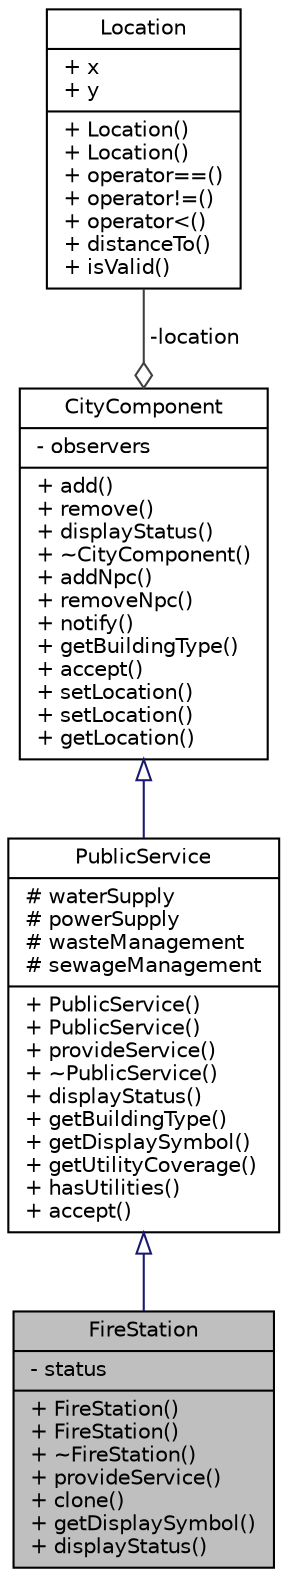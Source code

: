 digraph "FireStation"
{
 // LATEX_PDF_SIZE
  edge [fontname="Helvetica",fontsize="10",labelfontname="Helvetica",labelfontsize="10"];
  node [fontname="Helvetica",fontsize="10",shape=record];
  Node1 [label="{FireStation\n|- status\l|+ FireStation()\l+ FireStation()\l+ ~FireStation()\l+ provideService()\l+ clone()\l+ getDisplaySymbol()\l+ displayStatus()\l}",height=0.2,width=0.4,color="black", fillcolor="grey75", style="filled", fontcolor="black",tooltip="Represents a fire station in the city."];
  Node2 -> Node1 [dir="back",color="midnightblue",fontsize="10",style="solid",arrowtail="onormal"];
  Node2 [label="{PublicService\n|# waterSupply\l# powerSupply\l# wasteManagement\l# sewageManagement\l|+ PublicService()\l+ PublicService()\l+ provideService()\l+ ~PublicService()\l+ displayStatus()\l+ getBuildingType()\l+ getDisplaySymbol()\l+ getUtilityCoverage()\l+ hasUtilities()\l+ accept()\l}",height=0.2,width=0.4,color="black", fillcolor="white", style="filled",URL="$classPublicService.html",tooltip="Abstract base class representing a public service."];
  Node3 -> Node2 [dir="back",color="midnightblue",fontsize="10",style="solid",arrowtail="onormal"];
  Node3 [label="{CityComponent\n|- observers\l|+ add()\l+ remove()\l+ displayStatus()\l+ ~CityComponent()\l+ addNpc()\l+ removeNpc()\l+ notify()\l+ getBuildingType()\l+ accept()\l+ setLocation()\l+ setLocation()\l+ getLocation()\l}",height=0.2,width=0.4,color="black", fillcolor="white", style="filled",URL="$classCityComponent.html",tooltip="Abstract base class representing a component of a city."];
  Node4 -> Node3 [color="grey25",fontsize="10",style="solid",label=" -location" ,arrowhead="odiamond"];
  Node4 [label="{Location\n|+ x\l+ y\l|+ Location()\l+ Location()\l+ operator==()\l+ operator!=()\l+ operator\<()\l+ distanceTo()\l+ isValid()\l}",height=0.2,width=0.4,color="black", fillcolor="white", style="filled",URL="$structLocation.html",tooltip="Represents a 2D coordinate location on a grid."];
}
